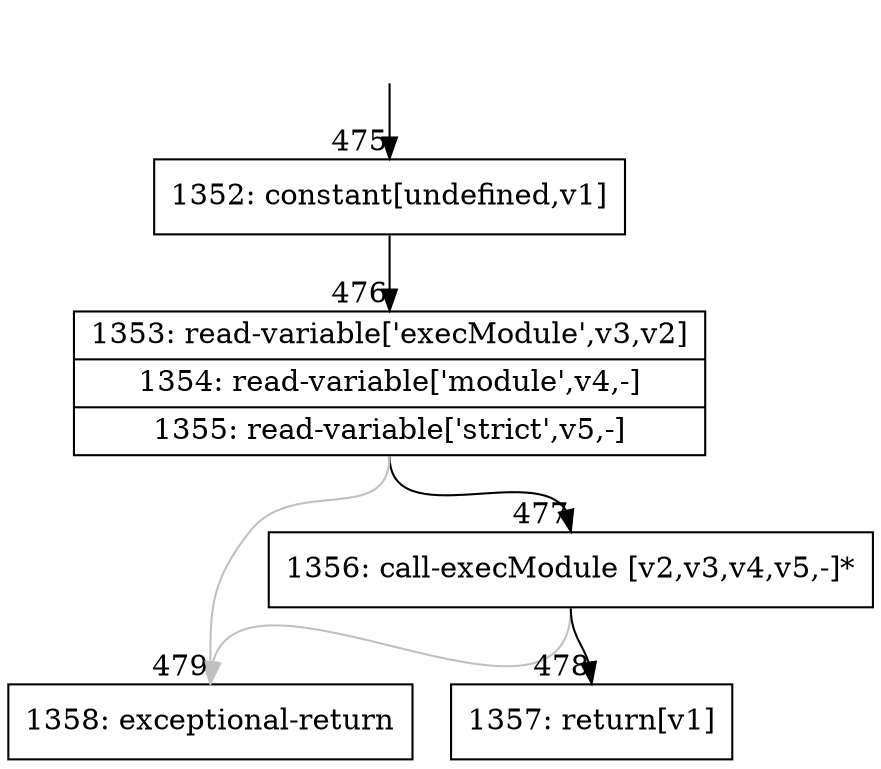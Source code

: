 digraph {
rankdir="TD"
BB_entry43[shape=none,label=""];
BB_entry43 -> BB475 [tailport=s, headport=n, headlabel="    475"]
BB475 [shape=record label="{1352: constant[undefined,v1]}" ] 
BB475 -> BB476 [tailport=s, headport=n, headlabel="      476"]
BB476 [shape=record label="{1353: read-variable['execModule',v3,v2]|1354: read-variable['module',v4,-]|1355: read-variable['strict',v5,-]}" ] 
BB476 -> BB477 [tailport=s, headport=n, headlabel="      477"]
BB476 -> BB479 [tailport=s, headport=n, color=gray, headlabel="      479"]
BB477 [shape=record label="{1356: call-execModule [v2,v3,v4,v5,-]*}" ] 
BB477 -> BB478 [tailport=s, headport=n, headlabel="      478"]
BB477 -> BB479 [tailport=s, headport=n, color=gray]
BB478 [shape=record label="{1357: return[v1]}" ] 
BB479 [shape=record label="{1358: exceptional-return}" ] 
//#$~ 842
}

